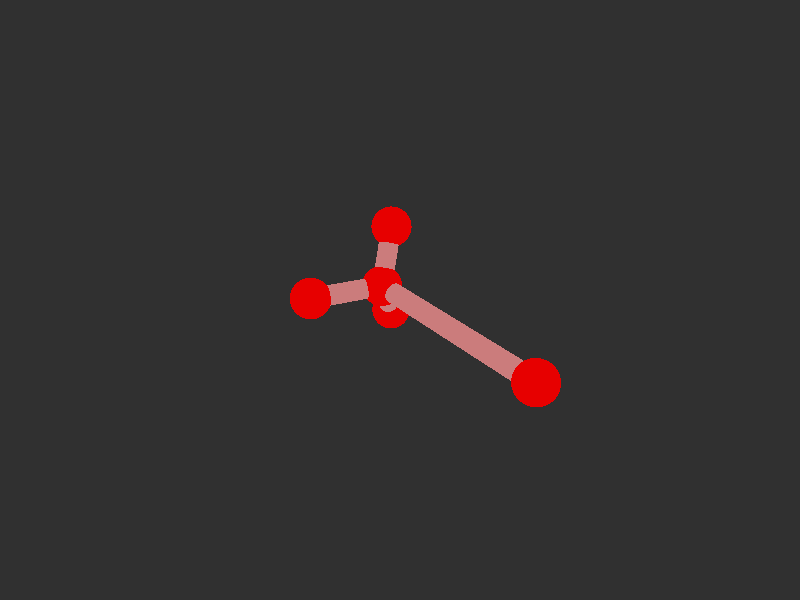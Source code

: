#version 3.7; 
    global_settings { assumed_gamma 1.0 }
    

    camera {
    location  <20, 20, 20>
    right     x*image_width/image_height
    look_at   <0, 0, 0>
    angle 58
    }

    background { color rgb<1,1,1>*0.03 }


    light_source { <-20, 30, -25> color red 0.6 green 0.6 blue 0.6 }
    light_source { < 20, 30, -25> color red 0.6 green 0.6 blue 0.6 }
    
    #declare m = 1;
    union {

    union {
    sphere { m*<-0.37084281604031355,-0.14228445474759274,-1.633894333496069>, 1 }        
    sphere {  m*<0.4922486918192723,0.2898643313191247,8.319410312880104>, 1 }
    sphere {  m*<2.935463132593396,-0.019860073111998847,-3.1442381974727187>, 1 }
    sphere {  m*<-1.9978047991617605,2.1862490898343254,-2.598737773962254>, 1}
    sphere { m*<-1.7300175781239286,-2.701442852569572,-2.4091914887996837>, 1 }    

        pigment { color rgb<0.8,0,0>  }
    finish { ambient 0.1 diffuse 0.7 phong 1 }
    }    
    union {
    cylinder { m*<0.4922486918192723,0.2898643313191247,8.319410312880104>, <-0.37084281604031355,-0.14228445474759274,-1.633894333496069>, 0.5 }
    cylinder { m*<2.935463132593396,-0.019860073111998847,-3.1442381974727187>, <-0.37084281604031355,-0.14228445474759274,-1.633894333496069>, 0.5}
    cylinder { m*<-1.9978047991617605,2.1862490898343254,-2.598737773962254>, <-0.37084281604031355,-0.14228445474759274,-1.633894333496069>, 0.5 }
    cylinder {  m*<-1.7300175781239286,-2.701442852569572,-2.4091914887996837>, <-0.37084281604031355,-0.14228445474759274,-1.633894333496069>, 0.5}

    pigment { color rgb<0.6,.2,.2>  }
    finish { ambient 0.1 diffuse 0.7 phong 1 }    
    }
    
    // rotate <0, 0, 0>
    }
    #version 3.7; 
    global_settings { assumed_gamma 1.0 }
    

    camera {
    location  <20, 20, 20>
    right     x*image_width/image_height
    look_at   <0, 0, 0>
    angle 58
    }

    background { color rgb<1,1,1>*0.03 }


    light_source { <-20, 30, -25> color red 0.6 green 0.6 blue 0.6 }
    light_source { < 20, 30, -25> color red 0.6 green 0.6 blue 0.6 }
    
    #declare m = 1;
    union {

    union {
    sphere { m*<-0.37084281604031355,-0.14228445474759274,-1.633894333496069>, 1 }        
    sphere {  m*<0.4922486918192723,0.2898643313191247,8.319410312880104>, 1 }
    sphere {  m*<2.935463132593396,-0.019860073111998847,-3.1442381974727187>, 1 }
    sphere {  m*<-1.9978047991617605,2.1862490898343254,-2.598737773962254>, 1}
    sphere { m*<-1.7300175781239286,-2.701442852569572,-2.4091914887996837>, 1 }    

        pigment { color rgb<0.8,0,0>  }
    finish { ambient 0.1 diffuse 0.7 phong 1 }
    }    
    union {
    cylinder { m*<0.4922486918192723,0.2898643313191247,8.319410312880104>, <-0.37084281604031355,-0.14228445474759274,-1.633894333496069>, 0.5 }
    cylinder { m*<2.935463132593396,-0.019860073111998847,-3.1442381974727187>, <-0.37084281604031355,-0.14228445474759274,-1.633894333496069>, 0.5}
    cylinder { m*<-1.9978047991617605,2.1862490898343254,-2.598737773962254>, <-0.37084281604031355,-0.14228445474759274,-1.633894333496069>, 0.5 }
    cylinder {  m*<-1.7300175781239286,-2.701442852569572,-2.4091914887996837>, <-0.37084281604031355,-0.14228445474759274,-1.633894333496069>, 0.5}

    pigment { color rgb<0.6,.2,.2>  }
    finish { ambient 0.1 diffuse 0.7 phong 1 }    
    }
    
    // rotate <0, 0, 0>
    }
    